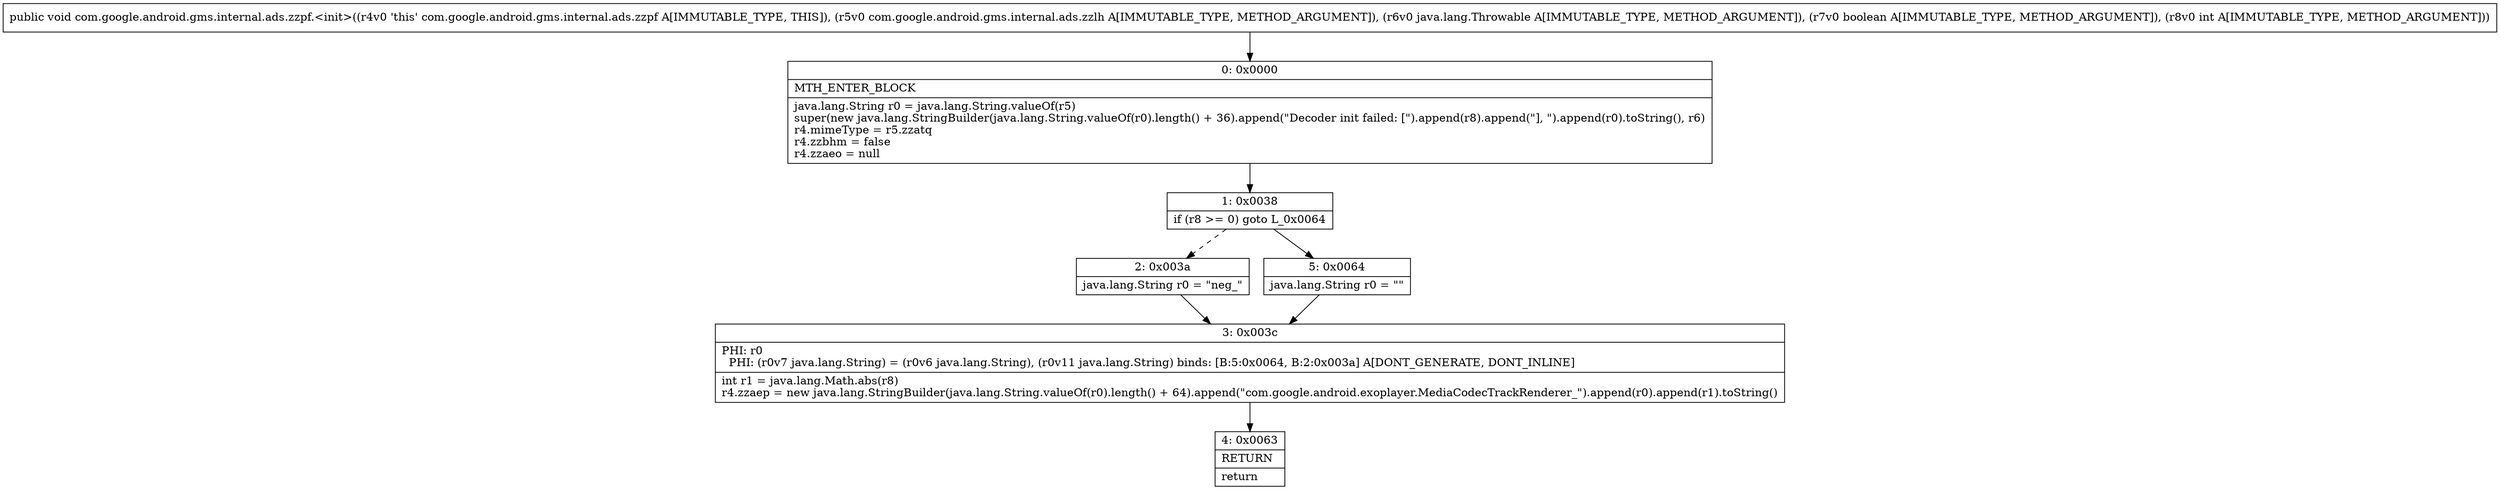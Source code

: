 digraph "CFG forcom.google.android.gms.internal.ads.zzpf.\<init\>(Lcom\/google\/android\/gms\/internal\/ads\/zzlh;Ljava\/lang\/Throwable;ZI)V" {
Node_0 [shape=record,label="{0\:\ 0x0000|MTH_ENTER_BLOCK\l|java.lang.String r0 = java.lang.String.valueOf(r5)\lsuper(new java.lang.StringBuilder(java.lang.String.valueOf(r0).length() + 36).append(\"Decoder init failed: [\").append(r8).append(\"], \").append(r0).toString(), r6)\lr4.mimeType = r5.zzatq\lr4.zzbhm = false\lr4.zzaeo = null\l}"];
Node_1 [shape=record,label="{1\:\ 0x0038|if (r8 \>= 0) goto L_0x0064\l}"];
Node_2 [shape=record,label="{2\:\ 0x003a|java.lang.String r0 = \"neg_\"\l}"];
Node_3 [shape=record,label="{3\:\ 0x003c|PHI: r0 \l  PHI: (r0v7 java.lang.String) = (r0v6 java.lang.String), (r0v11 java.lang.String) binds: [B:5:0x0064, B:2:0x003a] A[DONT_GENERATE, DONT_INLINE]\l|int r1 = java.lang.Math.abs(r8)\lr4.zzaep = new java.lang.StringBuilder(java.lang.String.valueOf(r0).length() + 64).append(\"com.google.android.exoplayer.MediaCodecTrackRenderer_\").append(r0).append(r1).toString()\l}"];
Node_4 [shape=record,label="{4\:\ 0x0063|RETURN\l|return\l}"];
Node_5 [shape=record,label="{5\:\ 0x0064|java.lang.String r0 = \"\"\l}"];
MethodNode[shape=record,label="{public void com.google.android.gms.internal.ads.zzpf.\<init\>((r4v0 'this' com.google.android.gms.internal.ads.zzpf A[IMMUTABLE_TYPE, THIS]), (r5v0 com.google.android.gms.internal.ads.zzlh A[IMMUTABLE_TYPE, METHOD_ARGUMENT]), (r6v0 java.lang.Throwable A[IMMUTABLE_TYPE, METHOD_ARGUMENT]), (r7v0 boolean A[IMMUTABLE_TYPE, METHOD_ARGUMENT]), (r8v0 int A[IMMUTABLE_TYPE, METHOD_ARGUMENT])) }"];
MethodNode -> Node_0;
Node_0 -> Node_1;
Node_1 -> Node_2[style=dashed];
Node_1 -> Node_5;
Node_2 -> Node_3;
Node_3 -> Node_4;
Node_5 -> Node_3;
}

